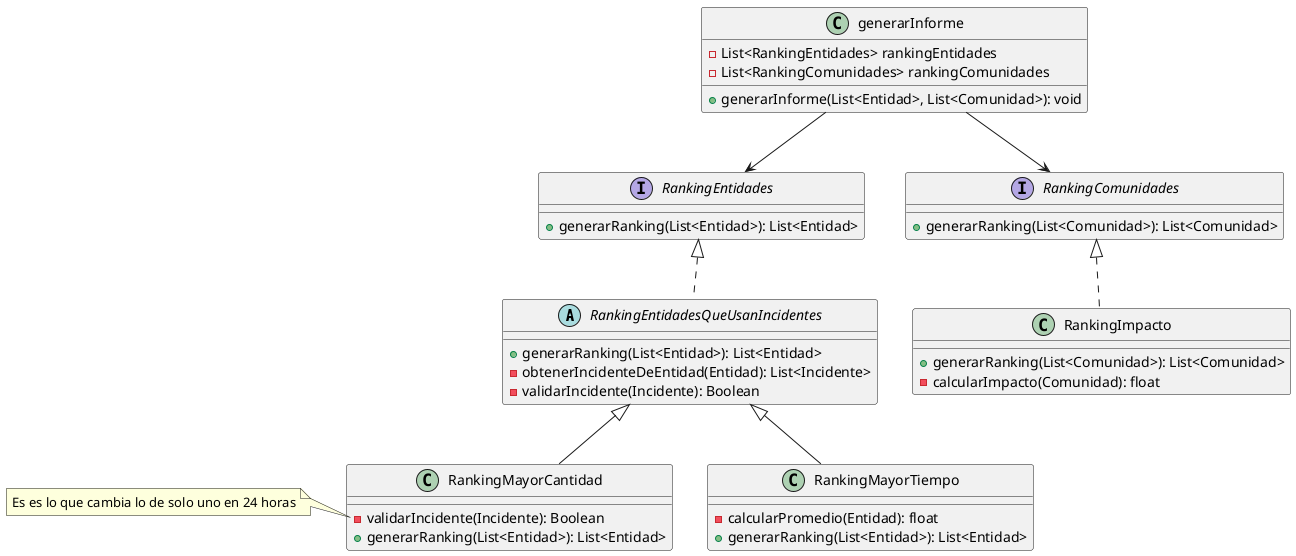 @startuml GenerarRankings



abstract RankingEntidadesQueUsanIncidentes implements RankingEntidades{
    + generarRanking(List<Entidad>): List<Entidad>
    - obtenerIncidenteDeEntidad(Entidad): List<Incidente>
    - validarIncidente(Incidente): Boolean
}

class RankingMayorCantidad extends RankingEntidadesQueUsanIncidentes {
    - validarIncidente(Incidente): Boolean 
    + generarRanking(List<Entidad>): List<Entidad>
}

note left of RankingMayorCantidad::validarIncidente
    Es es lo que cambia lo de solo uno en 24 horas
end note



class RankingMayorTiempo extends RankingEntidadesQueUsanIncidentes {
    - calcularPromedio(Entidad): float
    + generarRanking(List<Entidad>): List<Entidad>
}

class RankingImpacto implements RankingComunidades {
    + generarRanking(List<Comunidad>): List<Comunidad>
    - calcularImpacto(Comunidad): float
}

interface RankingEntidades {
    + generarRanking(List<Entidad>): List<Entidad>
}

interface RankingComunidades {
    + generarRanking(List<Comunidad>): List<Comunidad>
}

class generarInforme{


    - List<RankingEntidades> rankingEntidades
    - List<RankingComunidades> rankingComunidades


    + generarInforme(List<Entidad>, List<Comunidad>): void
}

generarInforme-->RankingEntidades
generarInforme-->RankingComunidades


@enduml
